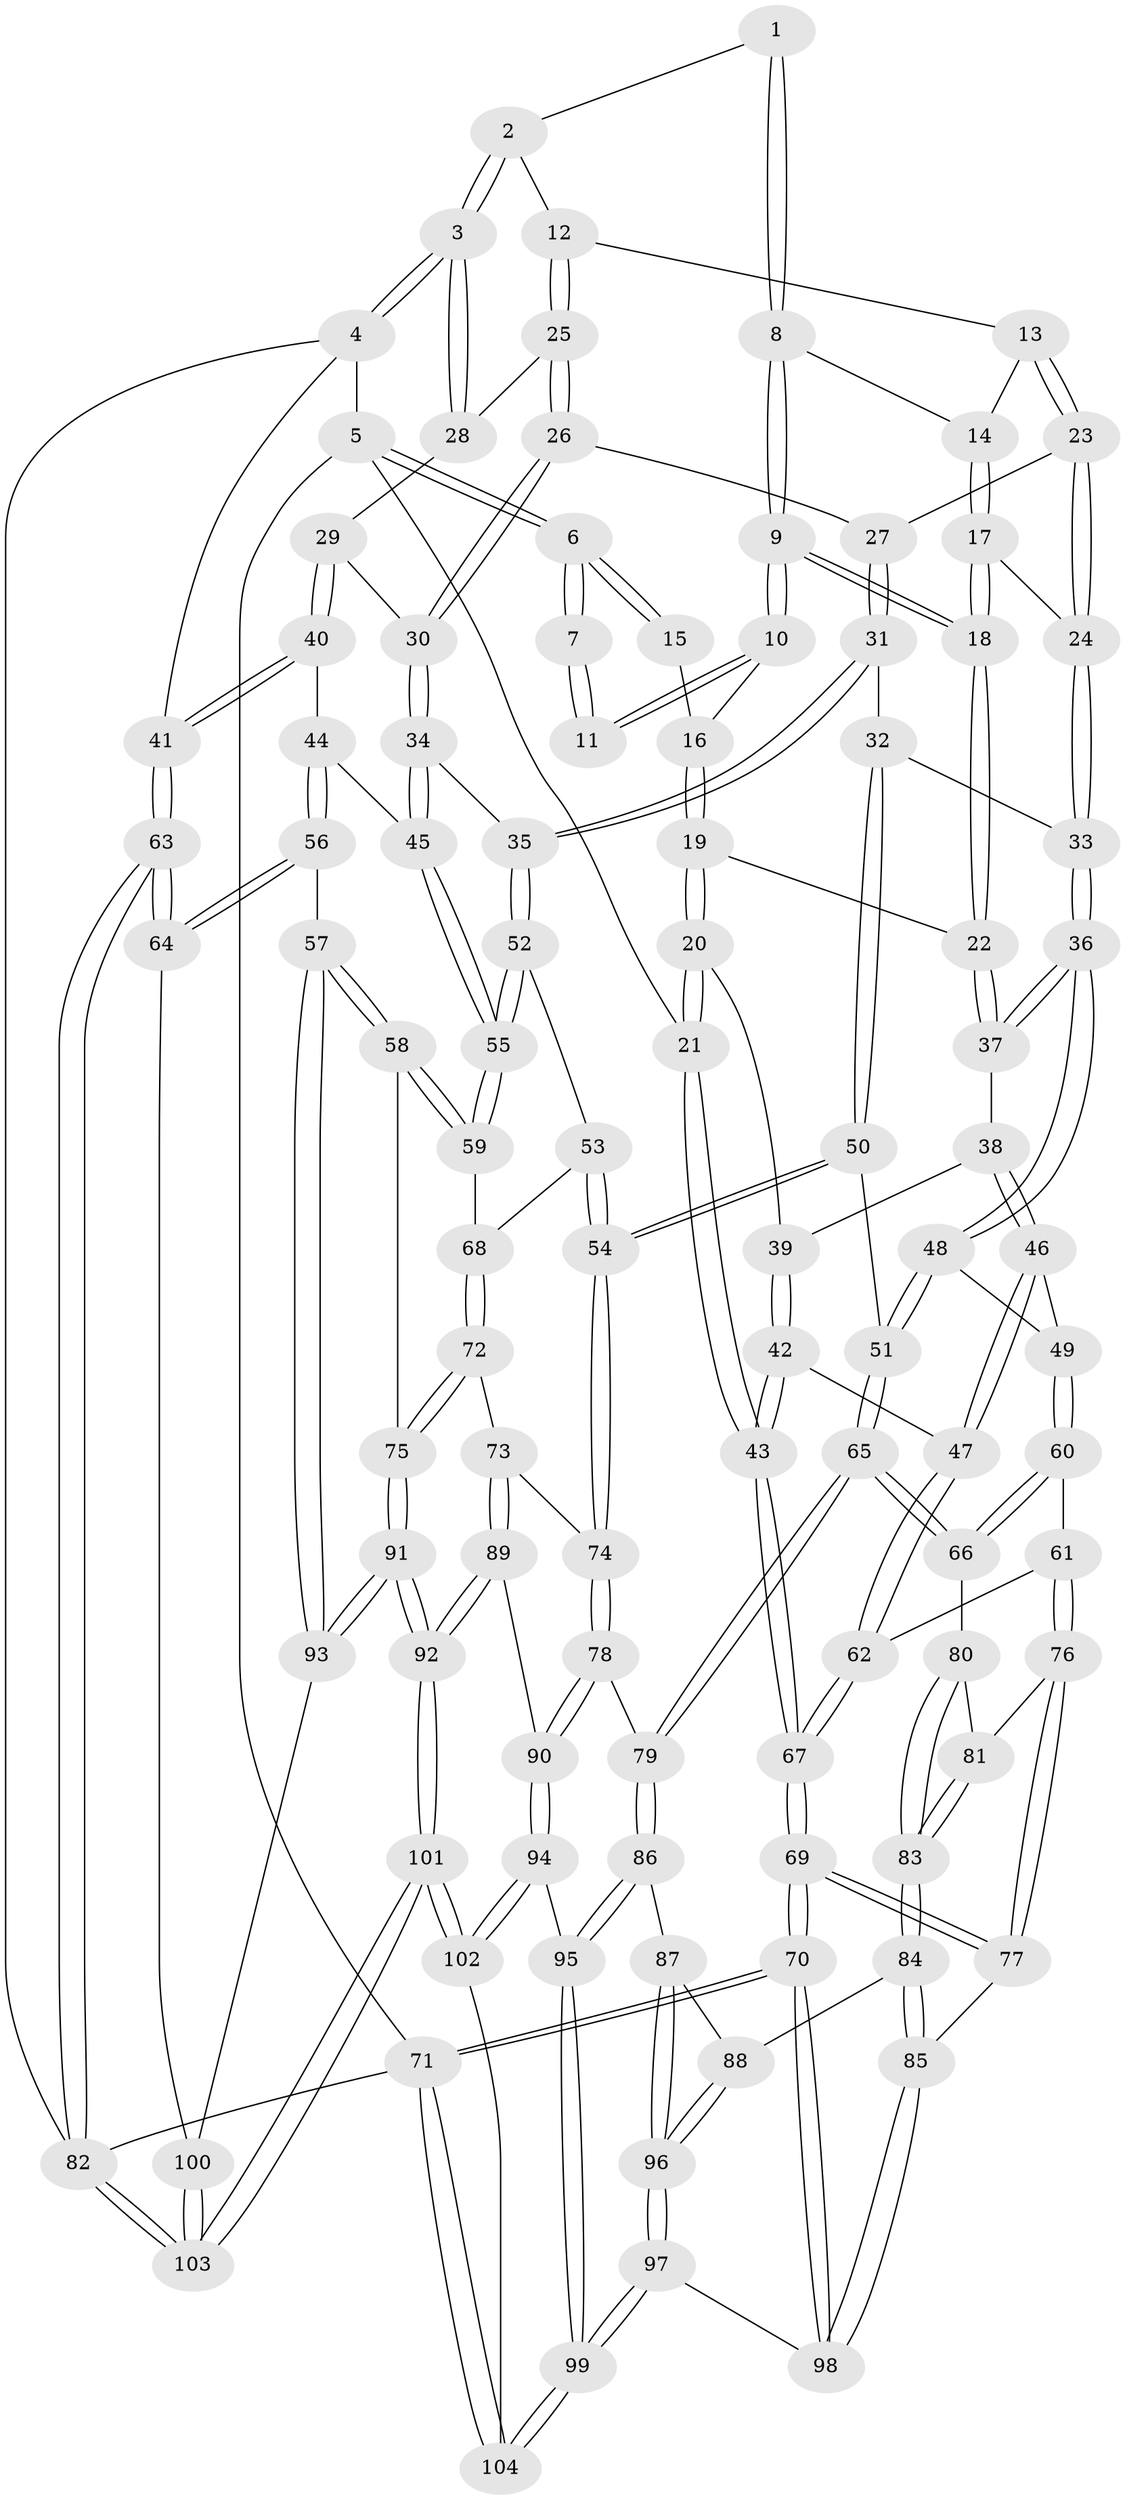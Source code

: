 // Generated by graph-tools (version 1.1) at 2025/38/03/09/25 02:38:49]
// undirected, 104 vertices, 257 edges
graph export_dot {
graph [start="1"]
  node [color=gray90,style=filled];
  1 [pos="+0.39944828106533403+0"];
  2 [pos="+0.6889663162289091+0"];
  3 [pos="+1+0"];
  4 [pos="+1+0"];
  5 [pos="+0+0"];
  6 [pos="+0+0"];
  7 [pos="+0.34852842949317986+0"];
  8 [pos="+0.4207580676236303+0.04877931283849144"];
  9 [pos="+0.3182549924181103+0.16204798564465286"];
  10 [pos="+0.26601107635772264+0.10243800454867508"];
  11 [pos="+0.25620524296654784+0.07677465889927268"];
  12 [pos="+0.641120512882994+0.10269253468365688"];
  13 [pos="+0.5755435430191064+0.10896922594929821"];
  14 [pos="+0.5150250251882784+0.10717226107183458"];
  15 [pos="+0.07926959620539817+0.006649151557569365"];
  16 [pos="+0.1324635624522899+0.15025461826168895"];
  17 [pos="+0.4042420935246371+0.23650945734061876"];
  18 [pos="+0.3252279002157+0.22367064944954904"];
  19 [pos="+0.120314943251811+0.22161193155253053"];
  20 [pos="+0.06034658313442757+0.2671854532125645"];
  21 [pos="+0+0.3054846001552724"];
  22 [pos="+0.3136141861994627+0.2369299224385839"];
  23 [pos="+0.4704666204058251+0.25018650196746933"];
  24 [pos="+0.44432857978511997+0.26117551849580284"];
  25 [pos="+0.6599409466370202+0.1395999502266775"];
  26 [pos="+0.6559765727722007+0.19538096506609254"];
  27 [pos="+0.6377321672053425+0.21619328859969955"];
  28 [pos="+0.8148915344804049+0.14499069667904751"];
  29 [pos="+0.8863522504711276+0.27511229722890357"];
  30 [pos="+0.7712322308640686+0.3274861347543226"];
  31 [pos="+0.5674464809676036+0.3767525452034963"];
  32 [pos="+0.5345797675746017+0.3818045772964078"];
  33 [pos="+0.4997516410499825+0.36386341356410334"];
  34 [pos="+0.7676133567558171+0.340432400045531"];
  35 [pos="+0.6084647447947589+0.4021452080463367"];
  36 [pos="+0.35060255198384277+0.4265064915254036"];
  37 [pos="+0.290521437438145+0.33493973659685694"];
  38 [pos="+0.2191554785604109+0.36770753597718064"];
  39 [pos="+0.1593590500773506+0.35466789142297733"];
  40 [pos="+1+0.3132589440968826"];
  41 [pos="+1+0.3109233666747529"];
  42 [pos="+0.08007726563266683+0.48531626096621555"];
  43 [pos="+0+0.3143399152977141"];
  44 [pos="+0.8675848140651545+0.44967284228774496"];
  45 [pos="+0.7929324723958109+0.46230571544294546"];
  46 [pos="+0.19734374822921344+0.46986858853542335"];
  47 [pos="+0.0992667236072031+0.5062664290428234"];
  48 [pos="+0.3493421677520748+0.49199683120951954"];
  49 [pos="+0.26761177272618514+0.5133578324253975"];
  50 [pos="+0.4713291293757501+0.57886494124937"];
  51 [pos="+0.401242451993926+0.5517919770198468"];
  52 [pos="+0.6132792824586314+0.411445469235463"];
  53 [pos="+0.6037541146849995+0.5555210023472879"];
  54 [pos="+0.4754926303122475+0.583733277169902"];
  55 [pos="+0.763794903445385+0.5179108472558683"];
  56 [pos="+1+0.6935862291000948"];
  57 [pos="+0.9946044796703849+0.6937399584450104"];
  58 [pos="+0.8457366839892317+0.6318419952573399"];
  59 [pos="+0.7627709524903852+0.5282878129699301"];
  60 [pos="+0.20697717930479917+0.6270784177525806"];
  61 [pos="+0.11892802819893482+0.5975722496295581"];
  62 [pos="+0.10387472112316568+0.5429706066629879"];
  63 [pos="+1+0.6804216105893683"];
  64 [pos="+1+0.6944270287442352"];
  65 [pos="+0.25978449615925187+0.6841501806563707"];
  66 [pos="+0.2489677603113298+0.68079608124558"];
  67 [pos="+0+0.6497443109330122"];
  68 [pos="+0.6661852927470261+0.5757759484525369"];
  69 [pos="+0+0.8082873818188054"];
  70 [pos="+0+0.9519214151388764"];
  71 [pos="+0+1"];
  72 [pos="+0.6571996140282331+0.7055175238465341"];
  73 [pos="+0.6058718117517942+0.7173926011763254"];
  74 [pos="+0.48463067040939445+0.6655359975716882"];
  75 [pos="+0.6995508243870845+0.728920137150813"];
  76 [pos="+0.04261290037675945+0.6809689340494497"];
  77 [pos="+0+0.7607528001373636"];
  78 [pos="+0.4406356502089822+0.7361319351004331"];
  79 [pos="+0.3407870732952352+0.7725758394148097"];
  80 [pos="+0.21529249964316413+0.7127215555315041"];
  81 [pos="+0.10770427011881659+0.7042933335270288"];
  82 [pos="+1+1"];
  83 [pos="+0.18010739922672525+0.7565300184172912"];
  84 [pos="+0.1511665268694119+0.8089124119837783"];
  85 [pos="+0.12990908436339246+0.8167343963965139"];
  86 [pos="+0.3317957673710896+0.8042948115700428"];
  87 [pos="+0.2860826146677771+0.8288572314259951"];
  88 [pos="+0.19350187289918716+0.8276892812492949"];
  89 [pos="+0.5736355277151975+0.8541674619819859"];
  90 [pos="+0.5079368052563682+0.8409615402355202"];
  91 [pos="+0.7461053503071579+0.860667114754454"];
  92 [pos="+0.6905742051681169+0.972714623752876"];
  93 [pos="+0.7978182323986216+0.8368597047978904"];
  94 [pos="+0.43633805206375276+0.9198774766944043"];
  95 [pos="+0.33530716800815324+0.8127870841582955"];
  96 [pos="+0.22481572372218186+0.9527260164743936"];
  97 [pos="+0.21425157920830226+1"];
  98 [pos="+0.1387968412678659+0.9331533394873286"];
  99 [pos="+0.292030555404868+1"];
  100 [pos="+0.914136802629136+0.9182814322273776"];
  101 [pos="+0.699527572319022+1"];
  102 [pos="+0.42087400756690374+1"];
  103 [pos="+0.876165522325244+1"];
  104 [pos="+0.2968016721992975+1"];
  1 -- 2;
  1 -- 8;
  1 -- 8;
  2 -- 3;
  2 -- 3;
  2 -- 12;
  3 -- 4;
  3 -- 4;
  3 -- 28;
  3 -- 28;
  4 -- 5;
  4 -- 41;
  4 -- 82;
  5 -- 6;
  5 -- 6;
  5 -- 21;
  5 -- 71;
  6 -- 7;
  6 -- 7;
  6 -- 15;
  6 -- 15;
  7 -- 11;
  7 -- 11;
  8 -- 9;
  8 -- 9;
  8 -- 14;
  9 -- 10;
  9 -- 10;
  9 -- 18;
  9 -- 18;
  10 -- 11;
  10 -- 11;
  10 -- 16;
  12 -- 13;
  12 -- 25;
  12 -- 25;
  13 -- 14;
  13 -- 23;
  13 -- 23;
  14 -- 17;
  14 -- 17;
  15 -- 16;
  16 -- 19;
  16 -- 19;
  17 -- 18;
  17 -- 18;
  17 -- 24;
  18 -- 22;
  18 -- 22;
  19 -- 20;
  19 -- 20;
  19 -- 22;
  20 -- 21;
  20 -- 21;
  20 -- 39;
  21 -- 43;
  21 -- 43;
  22 -- 37;
  22 -- 37;
  23 -- 24;
  23 -- 24;
  23 -- 27;
  24 -- 33;
  24 -- 33;
  25 -- 26;
  25 -- 26;
  25 -- 28;
  26 -- 27;
  26 -- 30;
  26 -- 30;
  27 -- 31;
  27 -- 31;
  28 -- 29;
  29 -- 30;
  29 -- 40;
  29 -- 40;
  30 -- 34;
  30 -- 34;
  31 -- 32;
  31 -- 35;
  31 -- 35;
  32 -- 33;
  32 -- 50;
  32 -- 50;
  33 -- 36;
  33 -- 36;
  34 -- 35;
  34 -- 45;
  34 -- 45;
  35 -- 52;
  35 -- 52;
  36 -- 37;
  36 -- 37;
  36 -- 48;
  36 -- 48;
  37 -- 38;
  38 -- 39;
  38 -- 46;
  38 -- 46;
  39 -- 42;
  39 -- 42;
  40 -- 41;
  40 -- 41;
  40 -- 44;
  41 -- 63;
  41 -- 63;
  42 -- 43;
  42 -- 43;
  42 -- 47;
  43 -- 67;
  43 -- 67;
  44 -- 45;
  44 -- 56;
  44 -- 56;
  45 -- 55;
  45 -- 55;
  46 -- 47;
  46 -- 47;
  46 -- 49;
  47 -- 62;
  47 -- 62;
  48 -- 49;
  48 -- 51;
  48 -- 51;
  49 -- 60;
  49 -- 60;
  50 -- 51;
  50 -- 54;
  50 -- 54;
  51 -- 65;
  51 -- 65;
  52 -- 53;
  52 -- 55;
  52 -- 55;
  53 -- 54;
  53 -- 54;
  53 -- 68;
  54 -- 74;
  54 -- 74;
  55 -- 59;
  55 -- 59;
  56 -- 57;
  56 -- 64;
  56 -- 64;
  57 -- 58;
  57 -- 58;
  57 -- 93;
  57 -- 93;
  58 -- 59;
  58 -- 59;
  58 -- 75;
  59 -- 68;
  60 -- 61;
  60 -- 66;
  60 -- 66;
  61 -- 62;
  61 -- 76;
  61 -- 76;
  62 -- 67;
  62 -- 67;
  63 -- 64;
  63 -- 64;
  63 -- 82;
  63 -- 82;
  64 -- 100;
  65 -- 66;
  65 -- 66;
  65 -- 79;
  65 -- 79;
  66 -- 80;
  67 -- 69;
  67 -- 69;
  68 -- 72;
  68 -- 72;
  69 -- 70;
  69 -- 70;
  69 -- 77;
  69 -- 77;
  70 -- 71;
  70 -- 71;
  70 -- 98;
  70 -- 98;
  71 -- 104;
  71 -- 104;
  71 -- 82;
  72 -- 73;
  72 -- 75;
  72 -- 75;
  73 -- 74;
  73 -- 89;
  73 -- 89;
  74 -- 78;
  74 -- 78;
  75 -- 91;
  75 -- 91;
  76 -- 77;
  76 -- 77;
  76 -- 81;
  77 -- 85;
  78 -- 79;
  78 -- 90;
  78 -- 90;
  79 -- 86;
  79 -- 86;
  80 -- 81;
  80 -- 83;
  80 -- 83;
  81 -- 83;
  81 -- 83;
  82 -- 103;
  82 -- 103;
  83 -- 84;
  83 -- 84;
  84 -- 85;
  84 -- 85;
  84 -- 88;
  85 -- 98;
  85 -- 98;
  86 -- 87;
  86 -- 95;
  86 -- 95;
  87 -- 88;
  87 -- 96;
  87 -- 96;
  88 -- 96;
  88 -- 96;
  89 -- 90;
  89 -- 92;
  89 -- 92;
  90 -- 94;
  90 -- 94;
  91 -- 92;
  91 -- 92;
  91 -- 93;
  91 -- 93;
  92 -- 101;
  92 -- 101;
  93 -- 100;
  94 -- 95;
  94 -- 102;
  94 -- 102;
  95 -- 99;
  95 -- 99;
  96 -- 97;
  96 -- 97;
  97 -- 98;
  97 -- 99;
  97 -- 99;
  99 -- 104;
  99 -- 104;
  100 -- 103;
  100 -- 103;
  101 -- 102;
  101 -- 102;
  101 -- 103;
  101 -- 103;
  102 -- 104;
}

